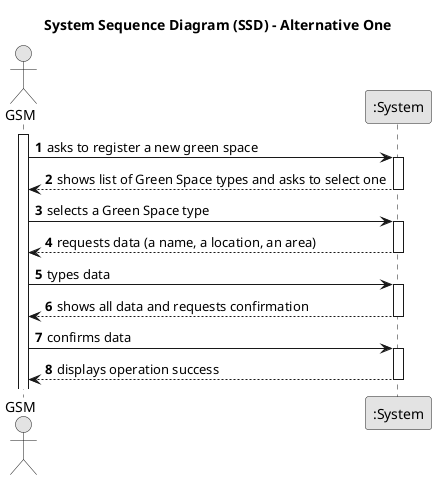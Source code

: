 @startuml
skinparam monochrome true
skinparam packageStyle rectangle
skinparam shadowing false

title System Sequence Diagram (SSD) - Alternative One

autonumber

actor "GSM" as Employee
participant ":System" as System

activate Employee

    Employee -> System : asks to register a new green space
    activate System

        System --> Employee : shows list of Green Space types and asks to select one
    deactivate System

    Employee -> System : selects a Green Space type
    activate System

        System --> Employee : requests data (a name, a location, an area)
    deactivate System

    Employee -> System : types data
    activate System

        System --> Employee : shows all data and requests confirmation
    deactivate System

    Employee -> System : confirms data
        activate System

        System --> Employee : displays operation success
            deactivate System

@enduml